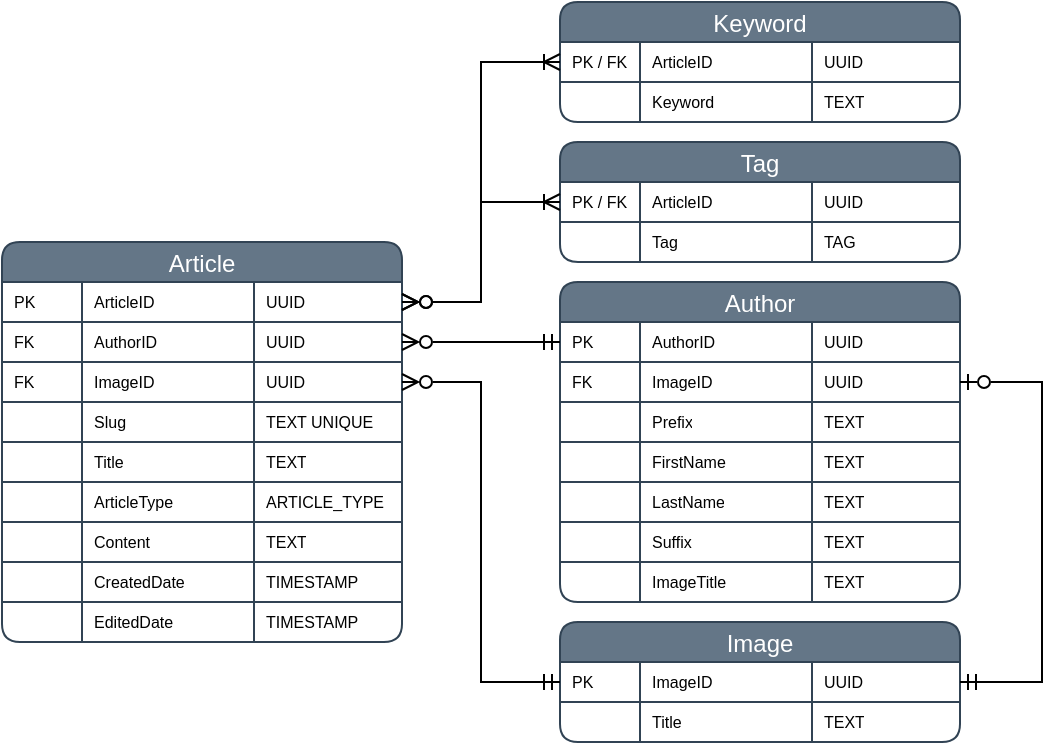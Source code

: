 <mxfile version="28.0.6">
  <diagram name="Page-1" id="wTQ_YUTuVqvLGKFHxFBs">
    <mxGraphModel dx="1554" dy="1112" grid="1" gridSize="10" guides="1" tooltips="1" connect="1" arrows="1" fold="1" page="1" pageScale="1" pageWidth="827" pageHeight="1169" math="0" shadow="0">
      <root>
        <mxCell id="0" />
        <mxCell id="1" parent="0" />
        <mxCell id="2lzd2zvRrAFir2QoytyE-1" value="Article" style="shape=table;startSize=20;container=1;collapsible=0;childLayout=tableLayout;fontSize=12;rounded=1;shadow=0;swimlaneLine=1;perimeterSpacing=0;strokeWidth=1;swimlaneFillColor=#FFFFFF;labelBackgroundColor=none;fillStyle=solid;fillColor=#647687;strokeColor=#314354;fontColor=#ffffff;" vertex="1" parent="1">
          <mxGeometry x="40" y="160" width="200" height="200" as="geometry" />
        </mxCell>
        <mxCell id="2lzd2zvRrAFir2QoytyE-2" value="" style="shape=tableRow;horizontal=0;startSize=0;swimlaneHead=0;swimlaneBody=0;strokeColor=light-dark(#000000, #ffc5c5);top=0;left=0;bottom=0;right=0;collapsible=0;dropTarget=0;fillColor=none;points=[[0,0.5],[1,0.5]];portConstraint=eastwest;fontSize=16;swimlaneFillColor=none;labelBackgroundColor=none;" vertex="1" parent="2lzd2zvRrAFir2QoytyE-1">
          <mxGeometry y="20" width="200" height="20" as="geometry" />
        </mxCell>
        <mxCell id="2lzd2zvRrAFir2QoytyE-3" value="PK" style="shape=partialRectangle;html=1;whiteSpace=wrap;connectable=0;strokeColor=light-dark(#000000, #ffc5c5);overflow=hidden;fillColor=none;top=0;left=0;bottom=0;right=0;pointerEvents=1;fontSize=8;align=left;spacingLeft=4;spacingRight=4;swimlaneFillColor=none;labelBackgroundColor=none;" vertex="1" parent="2lzd2zvRrAFir2QoytyE-2">
          <mxGeometry width="40" height="20" as="geometry">
            <mxRectangle width="40" height="20" as="alternateBounds" />
          </mxGeometry>
        </mxCell>
        <mxCell id="2lzd2zvRrAFir2QoytyE-4" value="ArticleID" style="shape=partialRectangle;html=1;whiteSpace=wrap;connectable=0;strokeColor=light-dark(#000000, #ffc5c5);overflow=hidden;fillColor=none;top=0;left=0;bottom=0;right=0;pointerEvents=1;fontSize=8;align=left;spacingLeft=4;spacingRight=4;swimlaneFillColor=none;labelBackgroundColor=none;" vertex="1" parent="2lzd2zvRrAFir2QoytyE-2">
          <mxGeometry x="40" width="86" height="20" as="geometry">
            <mxRectangle width="86" height="20" as="alternateBounds" />
          </mxGeometry>
        </mxCell>
        <mxCell id="2lzd2zvRrAFir2QoytyE-5" value="UUID" style="shape=partialRectangle;html=1;whiteSpace=wrap;connectable=0;strokeColor=light-dark(#000000, #ffc5c5);overflow=hidden;fillColor=none;top=0;left=0;bottom=0;right=0;pointerEvents=1;fontSize=8;align=left;spacingLeft=4;spacingRight=4;swimlaneFillColor=none;labelBackgroundColor=none;" vertex="1" parent="2lzd2zvRrAFir2QoytyE-2">
          <mxGeometry x="126" width="74" height="20" as="geometry">
            <mxRectangle width="74" height="20" as="alternateBounds" />
          </mxGeometry>
        </mxCell>
        <mxCell id="2lzd2zvRrAFir2QoytyE-6" value="" style="shape=tableRow;horizontal=0;startSize=0;swimlaneHead=0;swimlaneBody=0;strokeColor=light-dark(#000000, #ffc5c5);top=0;left=0;bottom=0;right=0;collapsible=0;dropTarget=0;fillColor=none;points=[[0,0.5],[1,0.5]];portConstraint=eastwest;fontSize=16;swimlaneFillColor=none;labelBackgroundColor=none;" vertex="1" parent="2lzd2zvRrAFir2QoytyE-1">
          <mxGeometry y="40" width="200" height="20" as="geometry" />
        </mxCell>
        <mxCell id="2lzd2zvRrAFir2QoytyE-7" value="FK" style="shape=partialRectangle;html=1;whiteSpace=wrap;connectable=0;strokeColor=light-dark(#000000, #ffc5c5);overflow=hidden;fillColor=none;top=0;left=0;bottom=0;right=0;pointerEvents=1;fontSize=8;align=left;spacingLeft=4;spacingRight=4;swimlaneFillColor=none;labelBackgroundColor=none;" vertex="1" parent="2lzd2zvRrAFir2QoytyE-6">
          <mxGeometry width="40" height="20" as="geometry">
            <mxRectangle width="40" height="20" as="alternateBounds" />
          </mxGeometry>
        </mxCell>
        <mxCell id="2lzd2zvRrAFir2QoytyE-8" value="AuthorID" style="shape=partialRectangle;html=1;whiteSpace=wrap;connectable=0;strokeColor=light-dark(#000000, #ffc5c5);overflow=hidden;fillColor=none;top=0;left=0;bottom=0;right=0;pointerEvents=1;fontSize=8;align=left;spacingLeft=4;spacingRight=4;swimlaneFillColor=none;labelBackgroundColor=none;" vertex="1" parent="2lzd2zvRrAFir2QoytyE-6">
          <mxGeometry x="40" width="86" height="20" as="geometry">
            <mxRectangle width="86" height="20" as="alternateBounds" />
          </mxGeometry>
        </mxCell>
        <mxCell id="2lzd2zvRrAFir2QoytyE-9" value="UUID" style="shape=partialRectangle;html=1;whiteSpace=wrap;connectable=0;strokeColor=light-dark(#000000, #ffc5c5);overflow=hidden;fillColor=none;top=0;left=0;bottom=0;right=0;pointerEvents=1;fontSize=8;align=left;spacingLeft=4;spacingRight=4;swimlaneFillColor=none;labelBackgroundColor=none;" vertex="1" parent="2lzd2zvRrAFir2QoytyE-6">
          <mxGeometry x="126" width="74" height="20" as="geometry">
            <mxRectangle width="74" height="20" as="alternateBounds" />
          </mxGeometry>
        </mxCell>
        <mxCell id="2lzd2zvRrAFir2QoytyE-81" style="shape=tableRow;horizontal=0;startSize=0;swimlaneHead=0;swimlaneBody=0;strokeColor=light-dark(#000000, #ffc5c5);top=0;left=0;bottom=0;right=0;collapsible=0;dropTarget=0;fillColor=none;points=[[0,0.5],[1,0.5]];portConstraint=eastwest;fontSize=16;swimlaneFillColor=none;labelBackgroundColor=none;" vertex="1" parent="2lzd2zvRrAFir2QoytyE-1">
          <mxGeometry y="60" width="200" height="20" as="geometry" />
        </mxCell>
        <mxCell id="2lzd2zvRrAFir2QoytyE-82" value="FK" style="shape=partialRectangle;html=1;whiteSpace=wrap;connectable=0;strokeColor=light-dark(#000000, #ffc5c5);overflow=hidden;fillColor=none;top=0;left=0;bottom=0;right=0;pointerEvents=1;fontSize=8;align=left;spacingLeft=4;spacingRight=4;swimlaneFillColor=none;labelBackgroundColor=none;" vertex="1" parent="2lzd2zvRrAFir2QoytyE-81">
          <mxGeometry width="40" height="20" as="geometry">
            <mxRectangle width="40" height="20" as="alternateBounds" />
          </mxGeometry>
        </mxCell>
        <mxCell id="2lzd2zvRrAFir2QoytyE-83" value="ImageID" style="shape=partialRectangle;html=1;whiteSpace=wrap;connectable=0;strokeColor=light-dark(#000000, #ffc5c5);overflow=hidden;fillColor=none;top=0;left=0;bottom=0;right=0;pointerEvents=1;fontSize=8;align=left;spacingLeft=4;spacingRight=4;swimlaneFillColor=none;labelBackgroundColor=none;" vertex="1" parent="2lzd2zvRrAFir2QoytyE-81">
          <mxGeometry x="40" width="86" height="20" as="geometry">
            <mxRectangle width="86" height="20" as="alternateBounds" />
          </mxGeometry>
        </mxCell>
        <mxCell id="2lzd2zvRrAFir2QoytyE-84" value="UUID" style="shape=partialRectangle;html=1;whiteSpace=wrap;connectable=0;strokeColor=light-dark(#000000, #ffc5c5);overflow=hidden;fillColor=none;top=0;left=0;bottom=0;right=0;pointerEvents=1;fontSize=8;align=left;spacingLeft=4;spacingRight=4;swimlaneFillColor=none;labelBackgroundColor=none;" vertex="1" parent="2lzd2zvRrAFir2QoytyE-81">
          <mxGeometry x="126" width="74" height="20" as="geometry">
            <mxRectangle width="74" height="20" as="alternateBounds" />
          </mxGeometry>
        </mxCell>
        <mxCell id="2lzd2zvRrAFir2QoytyE-48" style="shape=tableRow;horizontal=0;startSize=0;swimlaneHead=0;swimlaneBody=0;strokeColor=light-dark(#000000, #ffc5c5);top=0;left=0;bottom=0;right=0;collapsible=0;dropTarget=0;fillColor=none;points=[[0,0.5],[1,0.5]];portConstraint=eastwest;fontSize=16;swimlaneFillColor=none;labelBackgroundColor=none;" vertex="1" parent="2lzd2zvRrAFir2QoytyE-1">
          <mxGeometry y="80" width="200" height="20" as="geometry" />
        </mxCell>
        <mxCell id="2lzd2zvRrAFir2QoytyE-49" style="shape=partialRectangle;html=1;whiteSpace=wrap;connectable=0;strokeColor=light-dark(#000000, #ffc5c5);overflow=hidden;fillColor=none;top=0;left=0;bottom=0;right=0;pointerEvents=1;fontSize=8;align=left;spacingLeft=4;spacingRight=4;swimlaneFillColor=none;labelBackgroundColor=none;" vertex="1" parent="2lzd2zvRrAFir2QoytyE-48">
          <mxGeometry width="40" height="20" as="geometry">
            <mxRectangle width="40" height="20" as="alternateBounds" />
          </mxGeometry>
        </mxCell>
        <mxCell id="2lzd2zvRrAFir2QoytyE-50" value="Slug" style="shape=partialRectangle;html=1;whiteSpace=wrap;connectable=0;strokeColor=light-dark(#000000, #ffc5c5);overflow=hidden;fillColor=none;top=0;left=0;bottom=0;right=0;pointerEvents=1;fontSize=8;align=left;spacingLeft=4;spacingRight=4;swimlaneFillColor=none;labelBackgroundColor=none;" vertex="1" parent="2lzd2zvRrAFir2QoytyE-48">
          <mxGeometry x="40" width="86" height="20" as="geometry">
            <mxRectangle width="86" height="20" as="alternateBounds" />
          </mxGeometry>
        </mxCell>
        <mxCell id="2lzd2zvRrAFir2QoytyE-51" value="TEXT UNIQUE" style="shape=partialRectangle;html=1;whiteSpace=wrap;connectable=0;strokeColor=light-dark(#000000, #ffc5c5);overflow=hidden;fillColor=none;top=0;left=0;bottom=0;right=0;pointerEvents=1;fontSize=8;align=left;spacingLeft=4;spacingRight=4;swimlaneFillColor=none;labelBackgroundColor=none;" vertex="1" parent="2lzd2zvRrAFir2QoytyE-48">
          <mxGeometry x="126" width="74" height="20" as="geometry">
            <mxRectangle width="74" height="20" as="alternateBounds" />
          </mxGeometry>
        </mxCell>
        <mxCell id="2lzd2zvRrAFir2QoytyE-10" style="shape=tableRow;horizontal=0;startSize=0;swimlaneHead=0;swimlaneBody=0;strokeColor=light-dark(#000000, #ffc5c5);top=0;left=0;bottom=0;right=0;collapsible=0;dropTarget=0;fillColor=none;points=[[0,0.5],[1,0.5]];portConstraint=eastwest;fontSize=16;swimlaneFillColor=none;labelBackgroundColor=none;" vertex="1" parent="2lzd2zvRrAFir2QoytyE-1">
          <mxGeometry y="100" width="200" height="20" as="geometry" />
        </mxCell>
        <mxCell id="2lzd2zvRrAFir2QoytyE-11" style="shape=partialRectangle;html=1;whiteSpace=wrap;connectable=0;strokeColor=light-dark(#000000, #ffc5c5);overflow=hidden;fillColor=none;top=0;left=0;bottom=0;right=0;pointerEvents=1;fontSize=8;align=left;spacingLeft=4;spacingRight=4;swimlaneFillColor=none;labelBackgroundColor=none;" vertex="1" parent="2lzd2zvRrAFir2QoytyE-10">
          <mxGeometry width="40" height="20" as="geometry">
            <mxRectangle width="40" height="20" as="alternateBounds" />
          </mxGeometry>
        </mxCell>
        <mxCell id="2lzd2zvRrAFir2QoytyE-12" value="Title" style="shape=partialRectangle;html=1;whiteSpace=wrap;connectable=0;strokeColor=light-dark(#000000, #ffc5c5);overflow=hidden;fillColor=none;top=0;left=0;bottom=0;right=0;pointerEvents=1;fontSize=8;align=left;spacingLeft=4;spacingRight=4;swimlaneFillColor=none;labelBackgroundColor=none;" vertex="1" parent="2lzd2zvRrAFir2QoytyE-10">
          <mxGeometry x="40" width="86" height="20" as="geometry">
            <mxRectangle width="86" height="20" as="alternateBounds" />
          </mxGeometry>
        </mxCell>
        <mxCell id="2lzd2zvRrAFir2QoytyE-13" value="TEXT" style="shape=partialRectangle;html=1;whiteSpace=wrap;connectable=0;strokeColor=light-dark(#000000, #ffc5c5);overflow=hidden;fillColor=none;top=0;left=0;bottom=0;right=0;pointerEvents=1;fontSize=8;align=left;spacingLeft=4;spacingRight=4;swimlaneFillColor=none;labelBackgroundColor=none;" vertex="1" parent="2lzd2zvRrAFir2QoytyE-10">
          <mxGeometry x="126" width="74" height="20" as="geometry">
            <mxRectangle width="74" height="20" as="alternateBounds" />
          </mxGeometry>
        </mxCell>
        <mxCell id="2lzd2zvRrAFir2QoytyE-77" style="shape=tableRow;horizontal=0;startSize=0;swimlaneHead=0;swimlaneBody=0;strokeColor=light-dark(#000000, #ffc5c5);top=0;left=0;bottom=0;right=0;collapsible=0;dropTarget=0;fillColor=none;points=[[0,0.5],[1,0.5]];portConstraint=eastwest;fontSize=16;swimlaneFillColor=none;labelBackgroundColor=none;" vertex="1" parent="2lzd2zvRrAFir2QoytyE-1">
          <mxGeometry y="120" width="200" height="20" as="geometry" />
        </mxCell>
        <mxCell id="2lzd2zvRrAFir2QoytyE-78" style="shape=partialRectangle;html=1;whiteSpace=wrap;connectable=0;strokeColor=light-dark(#000000, #ffc5c5);overflow=hidden;fillColor=none;top=0;left=0;bottom=0;right=0;pointerEvents=1;fontSize=8;align=left;spacingLeft=4;spacingRight=4;swimlaneFillColor=none;labelBackgroundColor=none;" vertex="1" parent="2lzd2zvRrAFir2QoytyE-77">
          <mxGeometry width="40" height="20" as="geometry">
            <mxRectangle width="40" height="20" as="alternateBounds" />
          </mxGeometry>
        </mxCell>
        <mxCell id="2lzd2zvRrAFir2QoytyE-79" value="ArticleType" style="shape=partialRectangle;html=1;whiteSpace=wrap;connectable=0;strokeColor=light-dark(#000000, #ffc5c5);overflow=hidden;fillColor=none;top=0;left=0;bottom=0;right=0;pointerEvents=1;fontSize=8;align=left;spacingLeft=4;spacingRight=4;swimlaneFillColor=none;labelBackgroundColor=none;" vertex="1" parent="2lzd2zvRrAFir2QoytyE-77">
          <mxGeometry x="40" width="86" height="20" as="geometry">
            <mxRectangle width="86" height="20" as="alternateBounds" />
          </mxGeometry>
        </mxCell>
        <mxCell id="2lzd2zvRrAFir2QoytyE-80" value="ARTICLE_TYPE" style="shape=partialRectangle;html=1;whiteSpace=wrap;connectable=0;strokeColor=light-dark(#000000, #ffc5c5);overflow=hidden;fillColor=none;top=0;left=0;bottom=0;right=0;pointerEvents=1;fontSize=8;align=left;spacingLeft=4;spacingRight=4;swimlaneFillColor=none;labelBackgroundColor=none;" vertex="1" parent="2lzd2zvRrAFir2QoytyE-77">
          <mxGeometry x="126" width="74" height="20" as="geometry">
            <mxRectangle width="74" height="20" as="alternateBounds" />
          </mxGeometry>
        </mxCell>
        <mxCell id="2lzd2zvRrAFir2QoytyE-40" style="shape=tableRow;horizontal=0;startSize=0;swimlaneHead=0;swimlaneBody=0;strokeColor=light-dark(#000000, #ffc5c5);top=0;left=0;bottom=0;right=0;collapsible=0;dropTarget=0;fillColor=none;points=[[0,0.5],[1,0.5]];portConstraint=eastwest;fontSize=16;swimlaneFillColor=none;labelBackgroundColor=none;" vertex="1" parent="2lzd2zvRrAFir2QoytyE-1">
          <mxGeometry y="140" width="200" height="20" as="geometry" />
        </mxCell>
        <mxCell id="2lzd2zvRrAFir2QoytyE-41" style="shape=partialRectangle;html=1;whiteSpace=wrap;connectable=0;strokeColor=light-dark(#000000, #ffc5c5);overflow=hidden;fillColor=none;top=0;left=0;bottom=0;right=0;pointerEvents=1;fontSize=8;align=left;spacingLeft=4;spacingRight=4;swimlaneFillColor=none;labelBackgroundColor=none;" vertex="1" parent="2lzd2zvRrAFir2QoytyE-40">
          <mxGeometry width="40" height="20" as="geometry">
            <mxRectangle width="40" height="20" as="alternateBounds" />
          </mxGeometry>
        </mxCell>
        <mxCell id="2lzd2zvRrAFir2QoytyE-42" value="Content" style="shape=partialRectangle;html=1;whiteSpace=wrap;connectable=0;strokeColor=light-dark(#000000, #ffc5c5);overflow=hidden;fillColor=none;top=0;left=0;bottom=0;right=0;pointerEvents=1;fontSize=8;align=left;spacingLeft=4;spacingRight=4;swimlaneFillColor=none;labelBackgroundColor=none;" vertex="1" parent="2lzd2zvRrAFir2QoytyE-40">
          <mxGeometry x="40" width="86" height="20" as="geometry">
            <mxRectangle width="86" height="20" as="alternateBounds" />
          </mxGeometry>
        </mxCell>
        <mxCell id="2lzd2zvRrAFir2QoytyE-43" value="TEXT" style="shape=partialRectangle;html=1;whiteSpace=wrap;connectable=0;strokeColor=light-dark(#000000, #ffc5c5);overflow=hidden;fillColor=none;top=0;left=0;bottom=0;right=0;pointerEvents=1;fontSize=8;align=left;spacingLeft=4;spacingRight=4;swimlaneFillColor=none;labelBackgroundColor=none;" vertex="1" parent="2lzd2zvRrAFir2QoytyE-40">
          <mxGeometry x="126" width="74" height="20" as="geometry">
            <mxRectangle width="74" height="20" as="alternateBounds" />
          </mxGeometry>
        </mxCell>
        <mxCell id="2lzd2zvRrAFir2QoytyE-44" style="shape=tableRow;horizontal=0;startSize=0;swimlaneHead=0;swimlaneBody=0;strokeColor=light-dark(#000000, #ffc5c5);top=0;left=0;bottom=0;right=0;collapsible=0;dropTarget=0;fillColor=none;points=[[0,0.5],[1,0.5]];portConstraint=eastwest;fontSize=16;swimlaneFillColor=none;labelBackgroundColor=none;" vertex="1" parent="2lzd2zvRrAFir2QoytyE-1">
          <mxGeometry y="160" width="200" height="20" as="geometry" />
        </mxCell>
        <mxCell id="2lzd2zvRrAFir2QoytyE-45" style="shape=partialRectangle;html=1;whiteSpace=wrap;connectable=0;strokeColor=light-dark(#000000, #ffc5c5);overflow=hidden;fillColor=none;top=0;left=0;bottom=0;right=0;pointerEvents=1;fontSize=8;align=left;spacingLeft=4;spacingRight=4;swimlaneFillColor=none;labelBackgroundColor=none;" vertex="1" parent="2lzd2zvRrAFir2QoytyE-44">
          <mxGeometry width="40" height="20" as="geometry">
            <mxRectangle width="40" height="20" as="alternateBounds" />
          </mxGeometry>
        </mxCell>
        <mxCell id="2lzd2zvRrAFir2QoytyE-46" value="CreatedDate" style="shape=partialRectangle;html=1;whiteSpace=wrap;connectable=0;strokeColor=light-dark(#000000, #ffc5c5);overflow=hidden;fillColor=none;top=0;left=0;bottom=0;right=0;pointerEvents=1;fontSize=8;align=left;spacingLeft=4;spacingRight=4;swimlaneFillColor=none;labelBackgroundColor=none;" vertex="1" parent="2lzd2zvRrAFir2QoytyE-44">
          <mxGeometry x="40" width="86" height="20" as="geometry">
            <mxRectangle width="86" height="20" as="alternateBounds" />
          </mxGeometry>
        </mxCell>
        <mxCell id="2lzd2zvRrAFir2QoytyE-47" value="TIMESTAMP" style="shape=partialRectangle;html=1;whiteSpace=wrap;connectable=0;strokeColor=light-dark(#000000, #ffc5c5);overflow=hidden;fillColor=none;top=0;left=0;bottom=0;right=0;pointerEvents=1;fontSize=8;align=left;spacingLeft=4;spacingRight=4;swimlaneFillColor=none;labelBackgroundColor=none;" vertex="1" parent="2lzd2zvRrAFir2QoytyE-44">
          <mxGeometry x="126" width="74" height="20" as="geometry">
            <mxRectangle width="74" height="20" as="alternateBounds" />
          </mxGeometry>
        </mxCell>
        <mxCell id="2lzd2zvRrAFir2QoytyE-52" style="shape=tableRow;horizontal=0;startSize=0;swimlaneHead=0;swimlaneBody=0;strokeColor=light-dark(#000000, #ffc5c5);top=0;left=0;bottom=0;right=0;collapsible=0;dropTarget=0;fillColor=none;points=[[0,0.5],[1,0.5]];portConstraint=eastwest;fontSize=16;swimlaneFillColor=none;labelBackgroundColor=none;" vertex="1" parent="2lzd2zvRrAFir2QoytyE-1">
          <mxGeometry y="180" width="200" height="20" as="geometry" />
        </mxCell>
        <mxCell id="2lzd2zvRrAFir2QoytyE-53" style="shape=partialRectangle;html=1;whiteSpace=wrap;connectable=0;strokeColor=light-dark(#000000, #ffc5c5);overflow=hidden;fillColor=none;top=0;left=0;bottom=0;right=0;pointerEvents=1;fontSize=8;align=left;spacingLeft=4;spacingRight=4;swimlaneFillColor=none;labelBackgroundColor=none;" vertex="1" parent="2lzd2zvRrAFir2QoytyE-52">
          <mxGeometry width="40" height="20" as="geometry">
            <mxRectangle width="40" height="20" as="alternateBounds" />
          </mxGeometry>
        </mxCell>
        <mxCell id="2lzd2zvRrAFir2QoytyE-54" value="EditedDate" style="shape=partialRectangle;html=1;whiteSpace=wrap;connectable=0;strokeColor=light-dark(#000000, #ffc5c5);overflow=hidden;fillColor=none;top=0;left=0;bottom=0;right=0;pointerEvents=1;fontSize=8;align=left;spacingLeft=4;spacingRight=4;swimlaneFillColor=none;labelBackgroundColor=none;" vertex="1" parent="2lzd2zvRrAFir2QoytyE-52">
          <mxGeometry x="40" width="86" height="20" as="geometry">
            <mxRectangle width="86" height="20" as="alternateBounds" />
          </mxGeometry>
        </mxCell>
        <mxCell id="2lzd2zvRrAFir2QoytyE-55" value="TIMESTAMP" style="shape=partialRectangle;html=1;whiteSpace=wrap;connectable=0;strokeColor=light-dark(#000000, #ffc5c5);overflow=hidden;fillColor=none;top=0;left=0;bottom=0;right=0;pointerEvents=1;fontSize=8;align=left;spacingLeft=4;spacingRight=4;swimlaneFillColor=none;labelBackgroundColor=none;" vertex="1" parent="2lzd2zvRrAFir2QoytyE-52">
          <mxGeometry x="126" width="74" height="20" as="geometry">
            <mxRectangle width="74" height="20" as="alternateBounds" />
          </mxGeometry>
        </mxCell>
        <mxCell id="2lzd2zvRrAFir2QoytyE-14" value="Author" style="shape=table;startSize=20;container=1;collapsible=0;childLayout=tableLayout;fontSize=12;rounded=1;shadow=0;swimlaneLine=1;perimeterSpacing=0;strokeWidth=1;swimlaneFillColor=#FFFFFF;labelBackgroundColor=none;fillStyle=solid;fillColor=#647687;strokeColor=#314354;fontColor=#ffffff;" vertex="1" parent="1">
          <mxGeometry x="319" y="180" width="200" height="160" as="geometry" />
        </mxCell>
        <mxCell id="2lzd2zvRrAFir2QoytyE-15" value="" style="shape=tableRow;horizontal=0;startSize=0;swimlaneHead=0;swimlaneBody=0;strokeColor=light-dark(#000000, #ffc5c5);top=0;left=0;bottom=0;right=0;collapsible=0;dropTarget=0;fillColor=none;points=[[0,0.5],[1,0.5]];portConstraint=eastwest;fontSize=16;swimlaneFillColor=none;labelBackgroundColor=none;" vertex="1" parent="2lzd2zvRrAFir2QoytyE-14">
          <mxGeometry y="20" width="200" height="20" as="geometry" />
        </mxCell>
        <mxCell id="2lzd2zvRrAFir2QoytyE-16" value="PK" style="shape=partialRectangle;html=1;whiteSpace=wrap;connectable=0;strokeColor=light-dark(#000000, #ffc5c5);overflow=hidden;fillColor=none;top=0;left=0;bottom=0;right=0;pointerEvents=1;fontSize=8;align=left;spacingLeft=4;spacingRight=4;swimlaneFillColor=none;labelBackgroundColor=none;" vertex="1" parent="2lzd2zvRrAFir2QoytyE-15">
          <mxGeometry width="40" height="20" as="geometry">
            <mxRectangle width="40" height="20" as="alternateBounds" />
          </mxGeometry>
        </mxCell>
        <mxCell id="2lzd2zvRrAFir2QoytyE-17" value="AuthorID" style="shape=partialRectangle;html=1;whiteSpace=wrap;connectable=0;strokeColor=light-dark(#000000, #ffc5c5);overflow=hidden;fillColor=none;top=0;left=0;bottom=0;right=0;pointerEvents=1;fontSize=8;align=left;spacingLeft=4;spacingRight=4;swimlaneFillColor=none;labelBackgroundColor=none;" vertex="1" parent="2lzd2zvRrAFir2QoytyE-15">
          <mxGeometry x="40" width="86" height="20" as="geometry">
            <mxRectangle width="86" height="20" as="alternateBounds" />
          </mxGeometry>
        </mxCell>
        <mxCell id="2lzd2zvRrAFir2QoytyE-18" value="UUID" style="shape=partialRectangle;html=1;whiteSpace=wrap;connectable=0;strokeColor=light-dark(#000000, #ffc5c5);overflow=hidden;fillColor=none;top=0;left=0;bottom=0;right=0;pointerEvents=1;fontSize=8;align=left;spacingLeft=4;spacingRight=4;swimlaneFillColor=none;labelBackgroundColor=none;" vertex="1" parent="2lzd2zvRrAFir2QoytyE-15">
          <mxGeometry x="126" width="74" height="20" as="geometry">
            <mxRectangle width="74" height="20" as="alternateBounds" />
          </mxGeometry>
        </mxCell>
        <mxCell id="2lzd2zvRrAFir2QoytyE-85" style="shape=tableRow;horizontal=0;startSize=0;swimlaneHead=0;swimlaneBody=0;strokeColor=light-dark(#000000, #ffc5c5);top=0;left=0;bottom=0;right=0;collapsible=0;dropTarget=0;fillColor=none;points=[[0,0.5],[1,0.5]];portConstraint=eastwest;fontSize=16;swimlaneFillColor=none;labelBackgroundColor=none;" vertex="1" parent="2lzd2zvRrAFir2QoytyE-14">
          <mxGeometry y="40" width="200" height="20" as="geometry" />
        </mxCell>
        <mxCell id="2lzd2zvRrAFir2QoytyE-86" value="FK" style="shape=partialRectangle;html=1;whiteSpace=wrap;connectable=0;strokeColor=light-dark(#000000, #ffc5c5);overflow=hidden;fillColor=none;top=0;left=0;bottom=0;right=0;pointerEvents=1;fontSize=8;align=left;spacingLeft=4;spacingRight=4;swimlaneFillColor=none;labelBackgroundColor=none;" vertex="1" parent="2lzd2zvRrAFir2QoytyE-85">
          <mxGeometry width="40" height="20" as="geometry">
            <mxRectangle width="40" height="20" as="alternateBounds" />
          </mxGeometry>
        </mxCell>
        <mxCell id="2lzd2zvRrAFir2QoytyE-87" value="ImageID" style="shape=partialRectangle;html=1;whiteSpace=wrap;connectable=0;strokeColor=light-dark(#000000, #ffc5c5);overflow=hidden;fillColor=none;top=0;left=0;bottom=0;right=0;pointerEvents=1;fontSize=8;align=left;spacingLeft=4;spacingRight=4;swimlaneFillColor=none;labelBackgroundColor=none;" vertex="1" parent="2lzd2zvRrAFir2QoytyE-85">
          <mxGeometry x="40" width="86" height="20" as="geometry">
            <mxRectangle width="86" height="20" as="alternateBounds" />
          </mxGeometry>
        </mxCell>
        <mxCell id="2lzd2zvRrAFir2QoytyE-88" value="UUID" style="shape=partialRectangle;html=1;whiteSpace=wrap;connectable=0;strokeColor=light-dark(#000000, #ffc5c5);overflow=hidden;fillColor=none;top=0;left=0;bottom=0;right=0;pointerEvents=1;fontSize=8;align=left;spacingLeft=4;spacingRight=4;swimlaneFillColor=none;labelBackgroundColor=none;" vertex="1" parent="2lzd2zvRrAFir2QoytyE-85">
          <mxGeometry x="126" width="74" height="20" as="geometry">
            <mxRectangle width="74" height="20" as="alternateBounds" />
          </mxGeometry>
        </mxCell>
        <mxCell id="2lzd2zvRrAFir2QoytyE-64" style="shape=tableRow;horizontal=0;startSize=0;swimlaneHead=0;swimlaneBody=0;strokeColor=light-dark(#000000, #ffc5c5);top=0;left=0;bottom=0;right=0;collapsible=0;dropTarget=0;fillColor=none;points=[[0,0.5],[1,0.5]];portConstraint=eastwest;fontSize=16;swimlaneFillColor=none;labelBackgroundColor=none;" vertex="1" parent="2lzd2zvRrAFir2QoytyE-14">
          <mxGeometry y="60" width="200" height="20" as="geometry" />
        </mxCell>
        <mxCell id="2lzd2zvRrAFir2QoytyE-65" style="shape=partialRectangle;html=1;whiteSpace=wrap;connectable=0;strokeColor=light-dark(#000000, #ffc5c5);overflow=hidden;fillColor=none;top=0;left=0;bottom=0;right=0;pointerEvents=1;fontSize=8;align=left;spacingLeft=4;spacingRight=4;swimlaneFillColor=none;labelBackgroundColor=none;" vertex="1" parent="2lzd2zvRrAFir2QoytyE-64">
          <mxGeometry width="40" height="20" as="geometry">
            <mxRectangle width="40" height="20" as="alternateBounds" />
          </mxGeometry>
        </mxCell>
        <mxCell id="2lzd2zvRrAFir2QoytyE-66" value="Prefix" style="shape=partialRectangle;html=1;whiteSpace=wrap;connectable=0;strokeColor=light-dark(#000000, #ffc5c5);overflow=hidden;fillColor=none;top=0;left=0;bottom=0;right=0;pointerEvents=1;fontSize=8;align=left;spacingLeft=4;spacingRight=4;swimlaneFillColor=none;labelBackgroundColor=none;" vertex="1" parent="2lzd2zvRrAFir2QoytyE-64">
          <mxGeometry x="40" width="86" height="20" as="geometry">
            <mxRectangle width="86" height="20" as="alternateBounds" />
          </mxGeometry>
        </mxCell>
        <mxCell id="2lzd2zvRrAFir2QoytyE-67" value="TEXT" style="shape=partialRectangle;html=1;whiteSpace=wrap;connectable=0;strokeColor=light-dark(#000000, #ffc5c5);overflow=hidden;fillColor=none;top=0;left=0;bottom=0;right=0;pointerEvents=1;fontSize=8;align=left;spacingLeft=4;spacingRight=4;swimlaneFillColor=none;labelBackgroundColor=none;" vertex="1" parent="2lzd2zvRrAFir2QoytyE-64">
          <mxGeometry x="126" width="74" height="20" as="geometry">
            <mxRectangle width="74" height="20" as="alternateBounds" />
          </mxGeometry>
        </mxCell>
        <mxCell id="2lzd2zvRrAFir2QoytyE-19" value="" style="shape=tableRow;horizontal=0;startSize=0;swimlaneHead=0;swimlaneBody=0;strokeColor=light-dark(#000000, #ffc5c5);top=0;left=0;bottom=0;right=0;collapsible=0;dropTarget=0;fillColor=none;points=[[0,0.5],[1,0.5]];portConstraint=eastwest;fontSize=16;swimlaneFillColor=none;labelBackgroundColor=none;" vertex="1" parent="2lzd2zvRrAFir2QoytyE-14">
          <mxGeometry y="80" width="200" height="20" as="geometry" />
        </mxCell>
        <mxCell id="2lzd2zvRrAFir2QoytyE-20" value="" style="shape=partialRectangle;html=1;whiteSpace=wrap;connectable=0;strokeColor=light-dark(#000000, #ffc5c5);overflow=hidden;fillColor=none;top=0;left=0;bottom=0;right=0;pointerEvents=1;fontSize=8;align=left;spacingLeft=4;spacingRight=4;swimlaneFillColor=none;labelBackgroundColor=none;" vertex="1" parent="2lzd2zvRrAFir2QoytyE-19">
          <mxGeometry width="40" height="20" as="geometry">
            <mxRectangle width="40" height="20" as="alternateBounds" />
          </mxGeometry>
        </mxCell>
        <mxCell id="2lzd2zvRrAFir2QoytyE-21" value="FirstName" style="shape=partialRectangle;html=1;whiteSpace=wrap;connectable=0;strokeColor=light-dark(#000000, #ffc5c5);overflow=hidden;fillColor=none;top=0;left=0;bottom=0;right=0;pointerEvents=1;fontSize=8;align=left;spacingLeft=4;spacingRight=4;swimlaneFillColor=none;labelBackgroundColor=none;" vertex="1" parent="2lzd2zvRrAFir2QoytyE-19">
          <mxGeometry x="40" width="86" height="20" as="geometry">
            <mxRectangle width="86" height="20" as="alternateBounds" />
          </mxGeometry>
        </mxCell>
        <mxCell id="2lzd2zvRrAFir2QoytyE-22" value="TEXT" style="shape=partialRectangle;html=1;whiteSpace=wrap;connectable=0;strokeColor=light-dark(#000000, #ffc5c5);overflow=hidden;fillColor=none;top=0;left=0;bottom=0;right=0;pointerEvents=1;fontSize=8;align=left;spacingLeft=4;spacingRight=4;swimlaneFillColor=none;labelBackgroundColor=none;" vertex="1" parent="2lzd2zvRrAFir2QoytyE-19">
          <mxGeometry x="126" width="74" height="20" as="geometry">
            <mxRectangle width="74" height="20" as="alternateBounds" />
          </mxGeometry>
        </mxCell>
        <mxCell id="2lzd2zvRrAFir2QoytyE-23" style="shape=tableRow;horizontal=0;startSize=0;swimlaneHead=0;swimlaneBody=0;strokeColor=light-dark(#000000, #ffc5c5);top=0;left=0;bottom=0;right=0;collapsible=0;dropTarget=0;fillColor=none;points=[[0,0.5],[1,0.5]];portConstraint=eastwest;fontSize=16;swimlaneFillColor=none;labelBackgroundColor=none;" vertex="1" parent="2lzd2zvRrAFir2QoytyE-14">
          <mxGeometry y="100" width="200" height="20" as="geometry" />
        </mxCell>
        <mxCell id="2lzd2zvRrAFir2QoytyE-24" style="shape=partialRectangle;html=1;whiteSpace=wrap;connectable=0;strokeColor=light-dark(#000000, #ffc5c5);overflow=hidden;fillColor=none;top=0;left=0;bottom=0;right=0;pointerEvents=1;fontSize=8;align=left;spacingLeft=4;spacingRight=4;swimlaneFillColor=none;labelBackgroundColor=none;" vertex="1" parent="2lzd2zvRrAFir2QoytyE-23">
          <mxGeometry width="40" height="20" as="geometry">
            <mxRectangle width="40" height="20" as="alternateBounds" />
          </mxGeometry>
        </mxCell>
        <mxCell id="2lzd2zvRrAFir2QoytyE-25" value="LastName" style="shape=partialRectangle;html=1;whiteSpace=wrap;connectable=0;strokeColor=light-dark(#000000, #ffc5c5);overflow=hidden;fillColor=none;top=0;left=0;bottom=0;right=0;pointerEvents=1;fontSize=8;align=left;spacingLeft=4;spacingRight=4;swimlaneFillColor=none;labelBackgroundColor=none;" vertex="1" parent="2lzd2zvRrAFir2QoytyE-23">
          <mxGeometry x="40" width="86" height="20" as="geometry">
            <mxRectangle width="86" height="20" as="alternateBounds" />
          </mxGeometry>
        </mxCell>
        <mxCell id="2lzd2zvRrAFir2QoytyE-26" value="TEXT" style="shape=partialRectangle;html=1;whiteSpace=wrap;connectable=0;strokeColor=light-dark(#000000, #ffc5c5);overflow=hidden;fillColor=none;top=0;left=0;bottom=0;right=0;pointerEvents=1;fontSize=8;align=left;spacingLeft=4;spacingRight=4;swimlaneFillColor=none;labelBackgroundColor=none;" vertex="1" parent="2lzd2zvRrAFir2QoytyE-23">
          <mxGeometry x="126" width="74" height="20" as="geometry">
            <mxRectangle width="74" height="20" as="alternateBounds" />
          </mxGeometry>
        </mxCell>
        <mxCell id="2lzd2zvRrAFir2QoytyE-56" style="shape=tableRow;horizontal=0;startSize=0;swimlaneHead=0;swimlaneBody=0;strokeColor=light-dark(#000000, #ffc5c5);top=0;left=0;bottom=0;right=0;collapsible=0;dropTarget=0;fillColor=none;points=[[0,0.5],[1,0.5]];portConstraint=eastwest;fontSize=16;swimlaneFillColor=none;labelBackgroundColor=none;" vertex="1" parent="2lzd2zvRrAFir2QoytyE-14">
          <mxGeometry y="120" width="200" height="20" as="geometry" />
        </mxCell>
        <mxCell id="2lzd2zvRrAFir2QoytyE-57" style="shape=partialRectangle;html=1;whiteSpace=wrap;connectable=0;strokeColor=light-dark(#000000, #ffc5c5);overflow=hidden;fillColor=none;top=0;left=0;bottom=0;right=0;pointerEvents=1;fontSize=8;align=left;spacingLeft=4;spacingRight=4;swimlaneFillColor=none;labelBackgroundColor=none;" vertex="1" parent="2lzd2zvRrAFir2QoytyE-56">
          <mxGeometry width="40" height="20" as="geometry">
            <mxRectangle width="40" height="20" as="alternateBounds" />
          </mxGeometry>
        </mxCell>
        <mxCell id="2lzd2zvRrAFir2QoytyE-58" value="Suffix" style="shape=partialRectangle;html=1;whiteSpace=wrap;connectable=0;strokeColor=light-dark(#000000, #ffc5c5);overflow=hidden;fillColor=none;top=0;left=0;bottom=0;right=0;pointerEvents=1;fontSize=8;align=left;spacingLeft=4;spacingRight=4;swimlaneFillColor=none;labelBackgroundColor=none;" vertex="1" parent="2lzd2zvRrAFir2QoytyE-56">
          <mxGeometry x="40" width="86" height="20" as="geometry">
            <mxRectangle width="86" height="20" as="alternateBounds" />
          </mxGeometry>
        </mxCell>
        <mxCell id="2lzd2zvRrAFir2QoytyE-59" value="TEXT" style="shape=partialRectangle;html=1;whiteSpace=wrap;connectable=0;strokeColor=light-dark(#000000, #ffc5c5);overflow=hidden;fillColor=none;top=0;left=0;bottom=0;right=0;pointerEvents=1;fontSize=8;align=left;spacingLeft=4;spacingRight=4;swimlaneFillColor=none;labelBackgroundColor=none;" vertex="1" parent="2lzd2zvRrAFir2QoytyE-56">
          <mxGeometry x="126" width="74" height="20" as="geometry">
            <mxRectangle width="74" height="20" as="alternateBounds" />
          </mxGeometry>
        </mxCell>
        <mxCell id="2lzd2zvRrAFir2QoytyE-60" style="shape=tableRow;horizontal=0;startSize=0;swimlaneHead=0;swimlaneBody=0;strokeColor=light-dark(#000000, #ffc5c5);top=0;left=0;bottom=0;right=0;collapsible=0;dropTarget=0;fillColor=none;points=[[0,0.5],[1,0.5]];portConstraint=eastwest;fontSize=16;swimlaneFillColor=none;labelBackgroundColor=none;" vertex="1" parent="2lzd2zvRrAFir2QoytyE-14">
          <mxGeometry y="140" width="200" height="20" as="geometry" />
        </mxCell>
        <mxCell id="2lzd2zvRrAFir2QoytyE-61" style="shape=partialRectangle;html=1;whiteSpace=wrap;connectable=0;strokeColor=light-dark(#000000, #ffc5c5);overflow=hidden;fillColor=none;top=0;left=0;bottom=0;right=0;pointerEvents=1;fontSize=8;align=left;spacingLeft=4;spacingRight=4;swimlaneFillColor=none;labelBackgroundColor=none;" vertex="1" parent="2lzd2zvRrAFir2QoytyE-60">
          <mxGeometry width="40" height="20" as="geometry">
            <mxRectangle width="40" height="20" as="alternateBounds" />
          </mxGeometry>
        </mxCell>
        <mxCell id="2lzd2zvRrAFir2QoytyE-62" value="ImageTitle" style="shape=partialRectangle;html=1;whiteSpace=wrap;connectable=0;strokeColor=light-dark(#000000, #ffc5c5);overflow=hidden;fillColor=none;top=0;left=0;bottom=0;right=0;pointerEvents=1;fontSize=8;align=left;spacingLeft=4;spacingRight=4;swimlaneFillColor=none;labelBackgroundColor=none;" vertex="1" parent="2lzd2zvRrAFir2QoytyE-60">
          <mxGeometry x="40" width="86" height="20" as="geometry">
            <mxRectangle width="86" height="20" as="alternateBounds" />
          </mxGeometry>
        </mxCell>
        <mxCell id="2lzd2zvRrAFir2QoytyE-63" value="TEXT" style="shape=partialRectangle;html=1;whiteSpace=wrap;connectable=0;strokeColor=light-dark(#000000, #ffc5c5);overflow=hidden;fillColor=none;top=0;left=0;bottom=0;right=0;pointerEvents=1;fontSize=8;align=left;spacingLeft=4;spacingRight=4;swimlaneFillColor=none;labelBackgroundColor=none;" vertex="1" parent="2lzd2zvRrAFir2QoytyE-60">
          <mxGeometry x="126" width="74" height="20" as="geometry">
            <mxRectangle width="74" height="20" as="alternateBounds" />
          </mxGeometry>
        </mxCell>
        <mxCell id="2lzd2zvRrAFir2QoytyE-27" value="Tag" style="shape=table;startSize=20;container=1;collapsible=0;childLayout=tableLayout;fontSize=12;rounded=1;shadow=0;swimlaneLine=1;perimeterSpacing=0;strokeWidth=1;swimlaneFillColor=#FFFFFF;labelBackgroundColor=none;fillStyle=solid;fillColor=#647687;strokeColor=#314354;fontColor=#ffffff;" vertex="1" parent="1">
          <mxGeometry x="319" y="110" width="200" height="60" as="geometry" />
        </mxCell>
        <mxCell id="2lzd2zvRrAFir2QoytyE-28" value="" style="shape=tableRow;horizontal=0;startSize=0;swimlaneHead=0;swimlaneBody=0;strokeColor=light-dark(#000000, #ffc5c5);top=0;left=0;bottom=0;right=0;collapsible=0;dropTarget=0;fillColor=none;points=[[0,0.5],[1,0.5]];portConstraint=eastwest;fontSize=16;swimlaneFillColor=none;labelBackgroundColor=none;" vertex="1" parent="2lzd2zvRrAFir2QoytyE-27">
          <mxGeometry y="20" width="200" height="20" as="geometry" />
        </mxCell>
        <mxCell id="2lzd2zvRrAFir2QoytyE-29" value="PK / FK" style="shape=partialRectangle;html=1;whiteSpace=wrap;connectable=0;strokeColor=light-dark(#000000, #ffc5c5);overflow=hidden;fillColor=none;top=0;left=0;bottom=0;right=0;pointerEvents=1;fontSize=8;align=left;spacingLeft=4;spacingRight=4;swimlaneFillColor=none;labelBackgroundColor=none;" vertex="1" parent="2lzd2zvRrAFir2QoytyE-28">
          <mxGeometry width="40" height="20" as="geometry">
            <mxRectangle width="40" height="20" as="alternateBounds" />
          </mxGeometry>
        </mxCell>
        <mxCell id="2lzd2zvRrAFir2QoytyE-30" value="ArticleID" style="shape=partialRectangle;html=1;whiteSpace=wrap;connectable=0;strokeColor=light-dark(#000000, #ffc5c5);overflow=hidden;fillColor=none;top=0;left=0;bottom=0;right=0;pointerEvents=1;fontSize=8;align=left;spacingLeft=4;spacingRight=4;swimlaneFillColor=none;labelBackgroundColor=none;" vertex="1" parent="2lzd2zvRrAFir2QoytyE-28">
          <mxGeometry x="40" width="86" height="20" as="geometry">
            <mxRectangle width="86" height="20" as="alternateBounds" />
          </mxGeometry>
        </mxCell>
        <mxCell id="2lzd2zvRrAFir2QoytyE-31" value="UUID" style="shape=partialRectangle;html=1;whiteSpace=wrap;connectable=0;strokeColor=light-dark(#000000, #ffc5c5);overflow=hidden;fillColor=none;top=0;left=0;bottom=0;right=0;pointerEvents=1;fontSize=8;align=left;spacingLeft=4;spacingRight=4;swimlaneFillColor=none;labelBackgroundColor=none;" vertex="1" parent="2lzd2zvRrAFir2QoytyE-28">
          <mxGeometry x="126" width="74" height="20" as="geometry">
            <mxRectangle width="74" height="20" as="alternateBounds" />
          </mxGeometry>
        </mxCell>
        <mxCell id="2lzd2zvRrAFir2QoytyE-32" value="" style="shape=tableRow;horizontal=0;startSize=0;swimlaneHead=0;swimlaneBody=0;strokeColor=light-dark(#000000, #ffc5c5);top=0;left=0;bottom=0;right=0;collapsible=0;dropTarget=0;fillColor=none;points=[[0,0.5],[1,0.5]];portConstraint=eastwest;fontSize=16;swimlaneFillColor=none;labelBackgroundColor=none;" vertex="1" parent="2lzd2zvRrAFir2QoytyE-27">
          <mxGeometry y="40" width="200" height="20" as="geometry" />
        </mxCell>
        <mxCell id="2lzd2zvRrAFir2QoytyE-33" value="" style="shape=partialRectangle;html=1;whiteSpace=wrap;connectable=0;strokeColor=light-dark(#000000, #ffc5c5);overflow=hidden;fillColor=none;top=0;left=0;bottom=0;right=0;pointerEvents=1;fontSize=8;align=left;spacingLeft=4;spacingRight=4;swimlaneFillColor=none;labelBackgroundColor=none;" vertex="1" parent="2lzd2zvRrAFir2QoytyE-32">
          <mxGeometry width="40" height="20" as="geometry">
            <mxRectangle width="40" height="20" as="alternateBounds" />
          </mxGeometry>
        </mxCell>
        <mxCell id="2lzd2zvRrAFir2QoytyE-34" value="Tag" style="shape=partialRectangle;html=1;whiteSpace=wrap;connectable=0;strokeColor=light-dark(#000000, #ffc5c5);overflow=hidden;fillColor=none;top=0;left=0;bottom=0;right=0;pointerEvents=1;fontSize=8;align=left;spacingLeft=4;spacingRight=4;swimlaneFillColor=none;labelBackgroundColor=none;" vertex="1" parent="2lzd2zvRrAFir2QoytyE-32">
          <mxGeometry x="40" width="86" height="20" as="geometry">
            <mxRectangle width="86" height="20" as="alternateBounds" />
          </mxGeometry>
        </mxCell>
        <mxCell id="2lzd2zvRrAFir2QoytyE-35" value="TAG" style="shape=partialRectangle;html=1;whiteSpace=wrap;connectable=0;strokeColor=light-dark(#000000, #ffc5c5);overflow=hidden;fillColor=none;top=0;left=0;bottom=0;right=0;pointerEvents=1;fontSize=8;align=left;spacingLeft=4;spacingRight=4;swimlaneFillColor=none;labelBackgroundColor=none;" vertex="1" parent="2lzd2zvRrAFir2QoytyE-32">
          <mxGeometry x="126" width="74" height="20" as="geometry">
            <mxRectangle width="74" height="20" as="alternateBounds" />
          </mxGeometry>
        </mxCell>
        <mxCell id="2lzd2zvRrAFir2QoytyE-89" value="Image" style="shape=table;startSize=20;container=1;collapsible=0;childLayout=tableLayout;fontSize=12;rounded=1;shadow=0;swimlaneLine=1;perimeterSpacing=0;strokeWidth=1;swimlaneFillColor=#FFFFFF;labelBackgroundColor=none;fillStyle=solid;fillColor=#647687;strokeColor=#314354;fontColor=#ffffff;" vertex="1" parent="1">
          <mxGeometry x="319" y="350" width="200" height="60" as="geometry" />
        </mxCell>
        <mxCell id="2lzd2zvRrAFir2QoytyE-90" value="" style="shape=tableRow;horizontal=0;startSize=0;swimlaneHead=0;swimlaneBody=0;strokeColor=light-dark(#000000, #ffc5c5);top=0;left=0;bottom=0;right=0;collapsible=0;dropTarget=0;fillColor=none;points=[[0,0.5],[1,0.5]];portConstraint=eastwest;fontSize=16;swimlaneFillColor=none;labelBackgroundColor=none;" vertex="1" parent="2lzd2zvRrAFir2QoytyE-89">
          <mxGeometry y="20" width="200" height="20" as="geometry" />
        </mxCell>
        <mxCell id="2lzd2zvRrAFir2QoytyE-91" value="PK" style="shape=partialRectangle;html=1;whiteSpace=wrap;connectable=0;strokeColor=light-dark(#000000, #ffc5c5);overflow=hidden;fillColor=none;top=0;left=0;bottom=0;right=0;pointerEvents=1;fontSize=8;align=left;spacingLeft=4;spacingRight=4;swimlaneFillColor=none;labelBackgroundColor=none;" vertex="1" parent="2lzd2zvRrAFir2QoytyE-90">
          <mxGeometry width="40" height="20" as="geometry">
            <mxRectangle width="40" height="20" as="alternateBounds" />
          </mxGeometry>
        </mxCell>
        <mxCell id="2lzd2zvRrAFir2QoytyE-92" value="ImageID" style="shape=partialRectangle;html=1;whiteSpace=wrap;connectable=0;strokeColor=light-dark(#000000, #ffc5c5);overflow=hidden;fillColor=none;top=0;left=0;bottom=0;right=0;pointerEvents=1;fontSize=8;align=left;spacingLeft=4;spacingRight=4;swimlaneFillColor=none;labelBackgroundColor=none;" vertex="1" parent="2lzd2zvRrAFir2QoytyE-90">
          <mxGeometry x="40" width="86" height="20" as="geometry">
            <mxRectangle width="86" height="20" as="alternateBounds" />
          </mxGeometry>
        </mxCell>
        <mxCell id="2lzd2zvRrAFir2QoytyE-93" value="UUID" style="shape=partialRectangle;html=1;whiteSpace=wrap;connectable=0;strokeColor=light-dark(#000000, #ffc5c5);overflow=hidden;fillColor=none;top=0;left=0;bottom=0;right=0;pointerEvents=1;fontSize=8;align=left;spacingLeft=4;spacingRight=4;swimlaneFillColor=none;labelBackgroundColor=none;" vertex="1" parent="2lzd2zvRrAFir2QoytyE-90">
          <mxGeometry x="126" width="74" height="20" as="geometry">
            <mxRectangle width="74" height="20" as="alternateBounds" />
          </mxGeometry>
        </mxCell>
        <mxCell id="2lzd2zvRrAFir2QoytyE-94" value="" style="shape=tableRow;horizontal=0;startSize=0;swimlaneHead=0;swimlaneBody=0;strokeColor=light-dark(#000000, #ffc5c5);top=0;left=0;bottom=0;right=0;collapsible=0;dropTarget=0;fillColor=none;points=[[0,0.5],[1,0.5]];portConstraint=eastwest;fontSize=16;swimlaneFillColor=none;labelBackgroundColor=none;" vertex="1" parent="2lzd2zvRrAFir2QoytyE-89">
          <mxGeometry y="40" width="200" height="20" as="geometry" />
        </mxCell>
        <mxCell id="2lzd2zvRrAFir2QoytyE-95" value="" style="shape=partialRectangle;html=1;whiteSpace=wrap;connectable=0;strokeColor=light-dark(#000000, #ffc5c5);overflow=hidden;fillColor=none;top=0;left=0;bottom=0;right=0;pointerEvents=1;fontSize=8;align=left;spacingLeft=4;spacingRight=4;swimlaneFillColor=none;labelBackgroundColor=none;" vertex="1" parent="2lzd2zvRrAFir2QoytyE-94">
          <mxGeometry width="40" height="20" as="geometry">
            <mxRectangle width="40" height="20" as="alternateBounds" />
          </mxGeometry>
        </mxCell>
        <mxCell id="2lzd2zvRrAFir2QoytyE-96" value="Title" style="shape=partialRectangle;html=1;whiteSpace=wrap;connectable=0;strokeColor=light-dark(#000000, #ffc5c5);overflow=hidden;fillColor=none;top=0;left=0;bottom=0;right=0;pointerEvents=1;fontSize=8;align=left;spacingLeft=4;spacingRight=4;swimlaneFillColor=none;labelBackgroundColor=none;" vertex="1" parent="2lzd2zvRrAFir2QoytyE-94">
          <mxGeometry x="40" width="86" height="20" as="geometry">
            <mxRectangle width="86" height="20" as="alternateBounds" />
          </mxGeometry>
        </mxCell>
        <mxCell id="2lzd2zvRrAFir2QoytyE-97" value="TEXT" style="shape=partialRectangle;html=1;whiteSpace=wrap;connectable=0;strokeColor=light-dark(#000000, #ffc5c5);overflow=hidden;fillColor=none;top=0;left=0;bottom=0;right=0;pointerEvents=1;fontSize=8;align=left;spacingLeft=4;spacingRight=4;swimlaneFillColor=none;labelBackgroundColor=none;" vertex="1" parent="2lzd2zvRrAFir2QoytyE-94">
          <mxGeometry x="126" width="74" height="20" as="geometry">
            <mxRectangle width="74" height="20" as="alternateBounds" />
          </mxGeometry>
        </mxCell>
        <mxCell id="2lzd2zvRrAFir2QoytyE-100" style="edgeStyle=orthogonalEdgeStyle;rounded=0;orthogonalLoop=1;jettySize=auto;html=1;exitX=1;exitY=0.5;exitDx=0;exitDy=0;startArrow=ERzeroToMany;startFill=0;endArrow=ERmandOne;endFill=0;" edge="1" parent="1" source="2lzd2zvRrAFir2QoytyE-6" target="2lzd2zvRrAFir2QoytyE-15">
          <mxGeometry relative="1" as="geometry" />
        </mxCell>
        <mxCell id="2lzd2zvRrAFir2QoytyE-101" style="edgeStyle=orthogonalEdgeStyle;rounded=0;orthogonalLoop=1;jettySize=auto;html=1;exitX=1;exitY=0.5;exitDx=0;exitDy=0;entryX=0;entryY=0.5;entryDx=0;entryDy=0;startArrow=ERzeroToMany;startFill=0;endArrow=ERmandOne;endFill=0;" edge="1" parent="1" source="2lzd2zvRrAFir2QoytyE-81" target="2lzd2zvRrAFir2QoytyE-90">
          <mxGeometry relative="1" as="geometry" />
        </mxCell>
        <mxCell id="2lzd2zvRrAFir2QoytyE-102" style="edgeStyle=orthogonalEdgeStyle;rounded=0;orthogonalLoop=1;jettySize=auto;html=1;exitX=0;exitY=0.5;exitDx=0;exitDy=0;entryX=1;entryY=0.5;entryDx=0;entryDy=0;startArrow=ERoneToMany;startFill=0;endArrow=ERzeroToMany;endFill=0;" edge="1" parent="1" source="2lzd2zvRrAFir2QoytyE-28" target="2lzd2zvRrAFir2QoytyE-2">
          <mxGeometry relative="1" as="geometry" />
        </mxCell>
        <mxCell id="2lzd2zvRrAFir2QoytyE-103" style="edgeStyle=orthogonalEdgeStyle;rounded=0;orthogonalLoop=1;jettySize=auto;html=1;exitX=1;exitY=0.5;exitDx=0;exitDy=0;entryX=1;entryY=0.5;entryDx=0;entryDy=0;endArrow=ERzeroToOne;endFill=0;startArrow=ERmandOne;startFill=0;" edge="1" parent="1" source="2lzd2zvRrAFir2QoytyE-90" target="2lzd2zvRrAFir2QoytyE-85">
          <mxGeometry relative="1" as="geometry">
            <Array as="points">
              <mxPoint x="560" y="380" />
              <mxPoint x="560" y="230" />
            </Array>
          </mxGeometry>
        </mxCell>
        <mxCell id="2lzd2zvRrAFir2QoytyE-105" value="Keyword" style="shape=table;startSize=20;container=1;collapsible=0;childLayout=tableLayout;fontSize=12;rounded=1;shadow=0;swimlaneLine=1;perimeterSpacing=0;strokeWidth=1;swimlaneFillColor=#FFFFFF;labelBackgroundColor=none;fillStyle=solid;fillColor=#647687;strokeColor=#314354;fontColor=#ffffff;" vertex="1" parent="1">
          <mxGeometry x="319" y="40" width="200" height="60" as="geometry" />
        </mxCell>
        <mxCell id="2lzd2zvRrAFir2QoytyE-106" value="" style="shape=tableRow;horizontal=0;startSize=0;swimlaneHead=0;swimlaneBody=0;strokeColor=light-dark(#000000, #ffc5c5);top=0;left=0;bottom=0;right=0;collapsible=0;dropTarget=0;fillColor=none;points=[[0,0.5],[1,0.5]];portConstraint=eastwest;fontSize=16;swimlaneFillColor=none;labelBackgroundColor=none;" vertex="1" parent="2lzd2zvRrAFir2QoytyE-105">
          <mxGeometry y="20" width="200" height="20" as="geometry" />
        </mxCell>
        <mxCell id="2lzd2zvRrAFir2QoytyE-107" value="PK / FK" style="shape=partialRectangle;html=1;whiteSpace=wrap;connectable=0;strokeColor=light-dark(#000000, #ffc5c5);overflow=hidden;fillColor=none;top=0;left=0;bottom=0;right=0;pointerEvents=1;fontSize=8;align=left;spacingLeft=4;spacingRight=4;swimlaneFillColor=none;labelBackgroundColor=none;" vertex="1" parent="2lzd2zvRrAFir2QoytyE-106">
          <mxGeometry width="40" height="20" as="geometry">
            <mxRectangle width="40" height="20" as="alternateBounds" />
          </mxGeometry>
        </mxCell>
        <mxCell id="2lzd2zvRrAFir2QoytyE-108" value="ArticleID" style="shape=partialRectangle;html=1;whiteSpace=wrap;connectable=0;strokeColor=light-dark(#000000, #ffc5c5);overflow=hidden;fillColor=none;top=0;left=0;bottom=0;right=0;pointerEvents=1;fontSize=8;align=left;spacingLeft=4;spacingRight=4;swimlaneFillColor=none;labelBackgroundColor=none;" vertex="1" parent="2lzd2zvRrAFir2QoytyE-106">
          <mxGeometry x="40" width="86" height="20" as="geometry">
            <mxRectangle width="86" height="20" as="alternateBounds" />
          </mxGeometry>
        </mxCell>
        <mxCell id="2lzd2zvRrAFir2QoytyE-109" value="UUID" style="shape=partialRectangle;html=1;whiteSpace=wrap;connectable=0;strokeColor=light-dark(#000000, #ffc5c5);overflow=hidden;fillColor=none;top=0;left=0;bottom=0;right=0;pointerEvents=1;fontSize=8;align=left;spacingLeft=4;spacingRight=4;swimlaneFillColor=none;labelBackgroundColor=none;" vertex="1" parent="2lzd2zvRrAFir2QoytyE-106">
          <mxGeometry x="126" width="74" height="20" as="geometry">
            <mxRectangle width="74" height="20" as="alternateBounds" />
          </mxGeometry>
        </mxCell>
        <mxCell id="2lzd2zvRrAFir2QoytyE-110" value="" style="shape=tableRow;horizontal=0;startSize=0;swimlaneHead=0;swimlaneBody=0;strokeColor=light-dark(#000000, #ffc5c5);top=0;left=0;bottom=0;right=0;collapsible=0;dropTarget=0;fillColor=none;points=[[0,0.5],[1,0.5]];portConstraint=eastwest;fontSize=16;swimlaneFillColor=none;labelBackgroundColor=none;" vertex="1" parent="2lzd2zvRrAFir2QoytyE-105">
          <mxGeometry y="40" width="200" height="20" as="geometry" />
        </mxCell>
        <mxCell id="2lzd2zvRrAFir2QoytyE-111" value="" style="shape=partialRectangle;html=1;whiteSpace=wrap;connectable=0;strokeColor=light-dark(#000000, #ffc5c5);overflow=hidden;fillColor=none;top=0;left=0;bottom=0;right=0;pointerEvents=1;fontSize=8;align=left;spacingLeft=4;spacingRight=4;swimlaneFillColor=none;labelBackgroundColor=none;" vertex="1" parent="2lzd2zvRrAFir2QoytyE-110">
          <mxGeometry width="40" height="20" as="geometry">
            <mxRectangle width="40" height="20" as="alternateBounds" />
          </mxGeometry>
        </mxCell>
        <mxCell id="2lzd2zvRrAFir2QoytyE-112" value="Keyword" style="shape=partialRectangle;html=1;whiteSpace=wrap;connectable=0;strokeColor=light-dark(#000000, #ffc5c5);overflow=hidden;fillColor=none;top=0;left=0;bottom=0;right=0;pointerEvents=1;fontSize=8;align=left;spacingLeft=4;spacingRight=4;swimlaneFillColor=none;labelBackgroundColor=none;" vertex="1" parent="2lzd2zvRrAFir2QoytyE-110">
          <mxGeometry x="40" width="86" height="20" as="geometry">
            <mxRectangle width="86" height="20" as="alternateBounds" />
          </mxGeometry>
        </mxCell>
        <mxCell id="2lzd2zvRrAFir2QoytyE-113" value="TEXT" style="shape=partialRectangle;html=1;whiteSpace=wrap;connectable=0;strokeColor=light-dark(#000000, #ffc5c5);overflow=hidden;fillColor=none;top=0;left=0;bottom=0;right=0;pointerEvents=1;fontSize=8;align=left;spacingLeft=4;spacingRight=4;swimlaneFillColor=none;labelBackgroundColor=none;" vertex="1" parent="2lzd2zvRrAFir2QoytyE-110">
          <mxGeometry x="126" width="74" height="20" as="geometry">
            <mxRectangle width="74" height="20" as="alternateBounds" />
          </mxGeometry>
        </mxCell>
        <mxCell id="2lzd2zvRrAFir2QoytyE-114" style="edgeStyle=orthogonalEdgeStyle;rounded=0;orthogonalLoop=1;jettySize=auto;html=1;exitX=0;exitY=0.5;exitDx=0;exitDy=0;entryX=1;entryY=0.5;entryDx=0;entryDy=0;startArrow=ERoneToMany;startFill=0;endArrow=ERzeroToMany;endFill=0;" edge="1" parent="1" source="2lzd2zvRrAFir2QoytyE-106" target="2lzd2zvRrAFir2QoytyE-2">
          <mxGeometry relative="1" as="geometry">
            <mxPoint x="359" y="160" as="sourcePoint" />
            <mxPoint x="280" y="210" as="targetPoint" />
          </mxGeometry>
        </mxCell>
      </root>
    </mxGraphModel>
  </diagram>
</mxfile>
